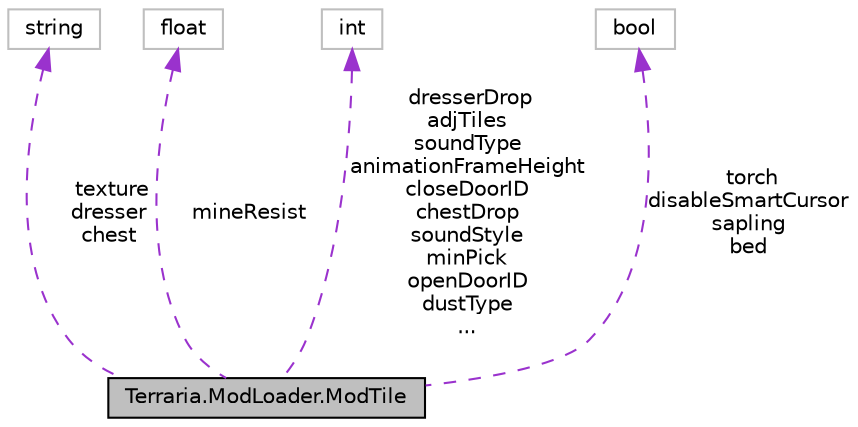 digraph "Terraria.ModLoader.ModTile"
{
  edge [fontname="Helvetica",fontsize="10",labelfontname="Helvetica",labelfontsize="10"];
  node [fontname="Helvetica",fontsize="10",shape=record];
  Node2 [label="Terraria.ModLoader.ModTile",height=0.2,width=0.4,color="black", fillcolor="grey75", style="filled", fontcolor="black"];
  Node3 -> Node2 [dir="back",color="darkorchid3",fontsize="10",style="dashed",label=" texture\ndresser\nchest" ,fontname="Helvetica"];
  Node3 [label="string",height=0.2,width=0.4,color="grey75", fillcolor="white", style="filled"];
  Node4 -> Node2 [dir="back",color="darkorchid3",fontsize="10",style="dashed",label=" mineResist" ,fontname="Helvetica"];
  Node4 [label="float",height=0.2,width=0.4,color="grey75", fillcolor="white", style="filled"];
  Node5 -> Node2 [dir="back",color="darkorchid3",fontsize="10",style="dashed",label=" dresserDrop\nadjTiles\nsoundType\nanimationFrameHeight\ncloseDoorID\nchestDrop\nsoundStyle\nminPick\nopenDoorID\ndustType\n..." ,fontname="Helvetica"];
  Node5 [label="int",height=0.2,width=0.4,color="grey75", fillcolor="white", style="filled"];
  Node6 -> Node2 [dir="back",color="darkorchid3",fontsize="10",style="dashed",label=" torch\ndisableSmartCursor\nsapling\nbed" ,fontname="Helvetica"];
  Node6 [label="bool",height=0.2,width=0.4,color="grey75", fillcolor="white", style="filled"];
}
